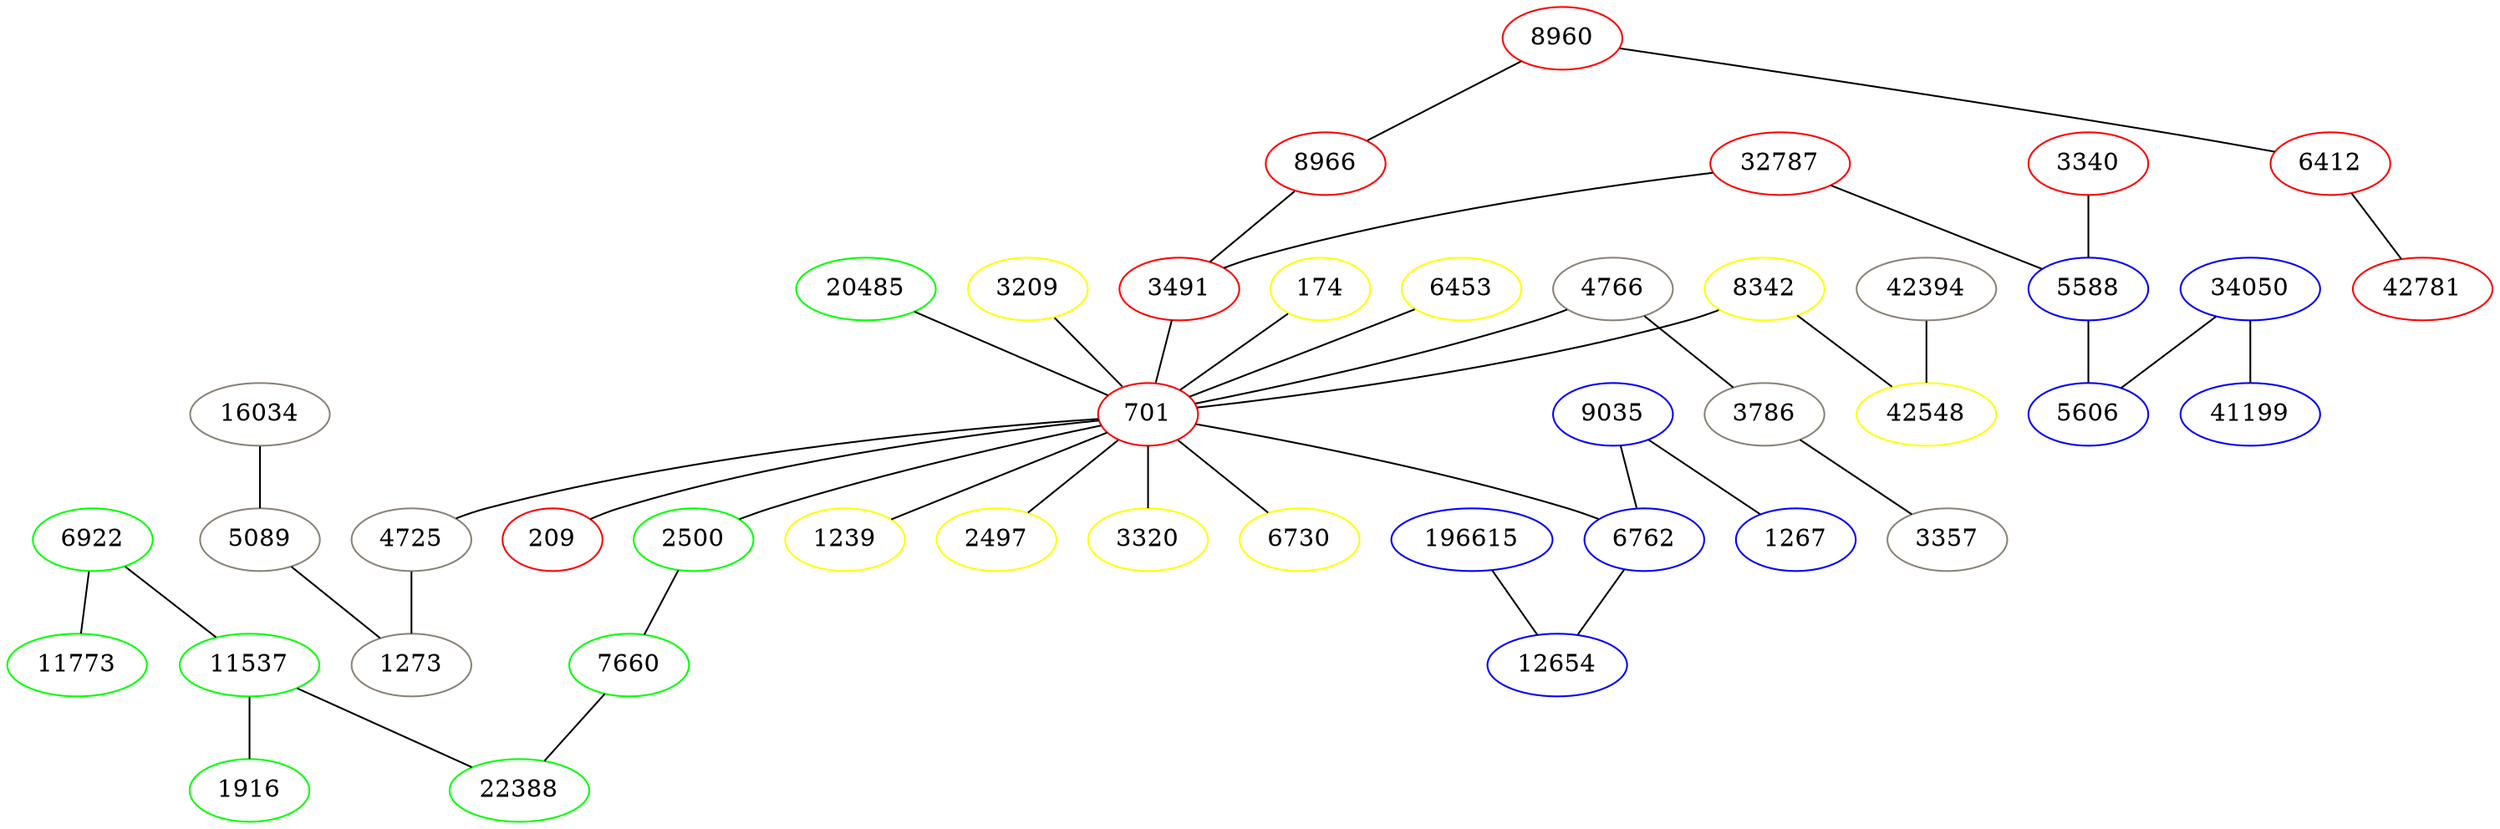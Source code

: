 strict graph G {
8960 [color=red];
34050 [color=blue];
20485 [color=green];
8966 [color=red];
196615 [color=blue];
3209 [color=yellow];
6922 [color=green];
6412 [color=red];
11537 [color=green];
32787 [color=red];
8342 [color=yellow];
42394 [color=antiquewhite4];
42781 [color=red];
4766 [color=antiquewhite4];
16034 [color=antiquewhite4];
3491 [color=red];
3786 [color=antiquewhite4];
174 [color=yellow];
3357 [color=antiquewhite4];
42548 [color=yellow];
6453 [color=yellow];
701 [color=red];
2497 [color=yellow];
2500 [color=green];
3340 [color=red];
6730 [color=yellow];
9035 [color=blue];
209 [color=red];
5588 [color=blue];
1239 [color=yellow];
5089 [color=antiquewhite4];
5606 [color=blue];
6762 [color=blue];
7660 [color=green];
12654 [color=blue];
41199 [color=blue];
1267 [color=blue];
22388 [color=green];
4725 [color=antiquewhite4];
3320 [color=yellow];
1273 [color=antiquewhite4];
1916 [color=green];
11773 [color=green];
8960 -- 6412;
8960 -- 8966;
34050 -- 5606;
34050 -- 41199;
20485 -- 701;
8966 -- 3491;
196615 -- 12654;
3209 -- 701;
6922 -- 11537;
6922 -- 11773;
6412 -- 42781;
11537 -- 1916;
11537 -- 22388;
32787 -- 3491;
32787 -- 5588;
8342 -- 42548;
8342 -- 701;
42394 -- 42548;
4766 -- 3786;
4766 -- 701;
16034 -- 5089;
3491 -- 701;
3786 -- 3357;
174 -- 701;
6453 -- 701;
701 -- 2497;
701 -- 2500;
701 -- 6730;
701 -- 209;
701 -- 1239;
701 -- 3320;
701 -- 6762;
701 -- 4725;
2500 -- 7660;
3340 -- 5588;
9035 -- 6762;
9035 -- 1267;
5588 -- 5606;
5089 -- 1273;
6762 -- 12654;
7660 -- 22388;
4725 -- 1273;
}
